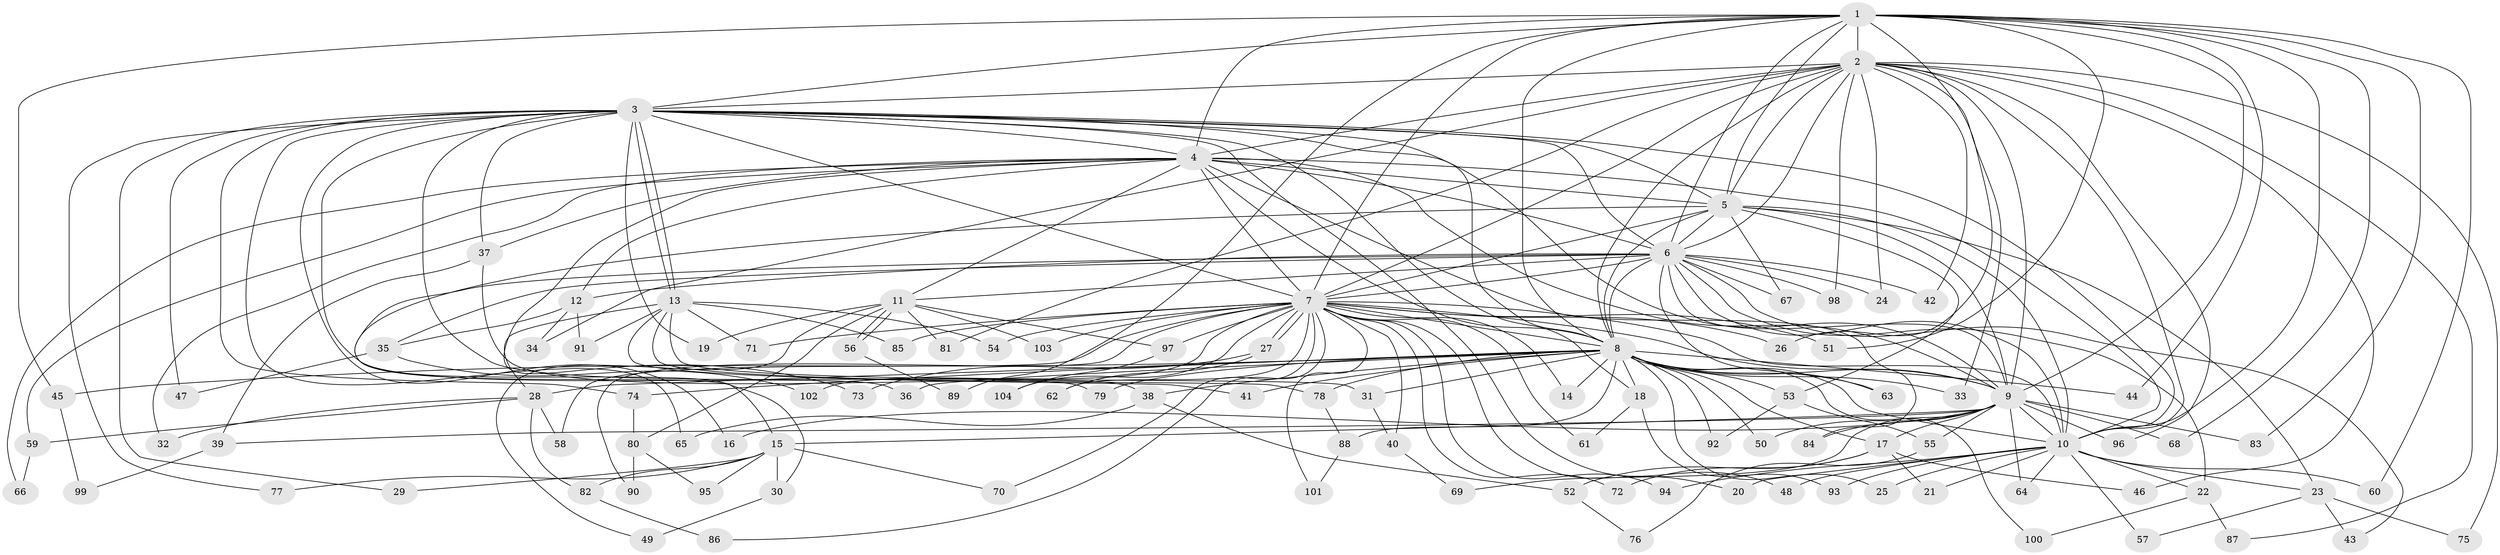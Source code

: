 // Generated by graph-tools (version 1.1) at 2025/25/03/09/25 03:25:51]
// undirected, 104 vertices, 233 edges
graph export_dot {
graph [start="1"]
  node [color=gray90,style=filled];
  1;
  2;
  3;
  4;
  5;
  6;
  7;
  8;
  9;
  10;
  11;
  12;
  13;
  14;
  15;
  16;
  17;
  18;
  19;
  20;
  21;
  22;
  23;
  24;
  25;
  26;
  27;
  28;
  29;
  30;
  31;
  32;
  33;
  34;
  35;
  36;
  37;
  38;
  39;
  40;
  41;
  42;
  43;
  44;
  45;
  46;
  47;
  48;
  49;
  50;
  51;
  52;
  53;
  54;
  55;
  56;
  57;
  58;
  59;
  60;
  61;
  62;
  63;
  64;
  65;
  66;
  67;
  68;
  69;
  70;
  71;
  72;
  73;
  74;
  75;
  76;
  77;
  78;
  79;
  80;
  81;
  82;
  83;
  84;
  85;
  86;
  87;
  88;
  89;
  90;
  91;
  92;
  93;
  94;
  95;
  96;
  97;
  98;
  99;
  100;
  101;
  102;
  103;
  104;
  1 -- 2;
  1 -- 3;
  1 -- 4;
  1 -- 5;
  1 -- 6;
  1 -- 7;
  1 -- 8;
  1 -- 9;
  1 -- 10;
  1 -- 26;
  1 -- 44;
  1 -- 45;
  1 -- 51;
  1 -- 60;
  1 -- 68;
  1 -- 83;
  1 -- 89;
  2 -- 3;
  2 -- 4;
  2 -- 5;
  2 -- 6;
  2 -- 7;
  2 -- 8;
  2 -- 9;
  2 -- 10;
  2 -- 24;
  2 -- 33;
  2 -- 34;
  2 -- 42;
  2 -- 46;
  2 -- 75;
  2 -- 81;
  2 -- 87;
  2 -- 96;
  2 -- 98;
  3 -- 4;
  3 -- 5;
  3 -- 6;
  3 -- 7;
  3 -- 8;
  3 -- 9;
  3 -- 10;
  3 -- 13;
  3 -- 13;
  3 -- 16;
  3 -- 18;
  3 -- 19;
  3 -- 29;
  3 -- 36;
  3 -- 37;
  3 -- 47;
  3 -- 48;
  3 -- 65;
  3 -- 74;
  3 -- 77;
  3 -- 79;
  4 -- 5;
  4 -- 6;
  4 -- 7;
  4 -- 8;
  4 -- 9;
  4 -- 10;
  4 -- 11;
  4 -- 12;
  4 -- 32;
  4 -- 37;
  4 -- 59;
  4 -- 66;
  4 -- 73;
  4 -- 84;
  5 -- 6;
  5 -- 7;
  5 -- 8;
  5 -- 9;
  5 -- 10;
  5 -- 23;
  5 -- 30;
  5 -- 53;
  5 -- 67;
  6 -- 7;
  6 -- 8;
  6 -- 9;
  6 -- 10;
  6 -- 11;
  6 -- 12;
  6 -- 15;
  6 -- 22;
  6 -- 24;
  6 -- 35;
  6 -- 42;
  6 -- 43;
  6 -- 63;
  6 -- 67;
  6 -- 98;
  7 -- 8;
  7 -- 9;
  7 -- 10;
  7 -- 14;
  7 -- 20;
  7 -- 26;
  7 -- 27;
  7 -- 27;
  7 -- 40;
  7 -- 51;
  7 -- 54;
  7 -- 58;
  7 -- 61;
  7 -- 62;
  7 -- 70;
  7 -- 71;
  7 -- 72;
  7 -- 85;
  7 -- 86;
  7 -- 90;
  7 -- 94;
  7 -- 97;
  7 -- 101;
  7 -- 102;
  7 -- 103;
  7 -- 104;
  8 -- 9;
  8 -- 10;
  8 -- 14;
  8 -- 17;
  8 -- 18;
  8 -- 25;
  8 -- 28;
  8 -- 31;
  8 -- 33;
  8 -- 36;
  8 -- 38;
  8 -- 41;
  8 -- 44;
  8 -- 45;
  8 -- 50;
  8 -- 53;
  8 -- 63;
  8 -- 74;
  8 -- 78;
  8 -- 79;
  8 -- 88;
  8 -- 92;
  8 -- 100;
  9 -- 10;
  9 -- 15;
  9 -- 16;
  9 -- 17;
  9 -- 39;
  9 -- 50;
  9 -- 55;
  9 -- 64;
  9 -- 68;
  9 -- 69;
  9 -- 83;
  9 -- 84;
  9 -- 96;
  10 -- 20;
  10 -- 21;
  10 -- 22;
  10 -- 23;
  10 -- 25;
  10 -- 48;
  10 -- 57;
  10 -- 60;
  10 -- 64;
  10 -- 93;
  10 -- 94;
  11 -- 19;
  11 -- 49;
  11 -- 56;
  11 -- 56;
  11 -- 80;
  11 -- 81;
  11 -- 97;
  11 -- 103;
  12 -- 34;
  12 -- 35;
  12 -- 91;
  13 -- 28;
  13 -- 31;
  13 -- 41;
  13 -- 54;
  13 -- 71;
  13 -- 78;
  13 -- 85;
  13 -- 91;
  15 -- 29;
  15 -- 30;
  15 -- 70;
  15 -- 77;
  15 -- 82;
  15 -- 95;
  17 -- 21;
  17 -- 46;
  17 -- 52;
  17 -- 72;
  18 -- 61;
  18 -- 93;
  22 -- 87;
  22 -- 100;
  23 -- 43;
  23 -- 57;
  23 -- 75;
  27 -- 62;
  27 -- 73;
  28 -- 32;
  28 -- 58;
  28 -- 59;
  28 -- 82;
  30 -- 49;
  31 -- 40;
  35 -- 47;
  35 -- 102;
  37 -- 38;
  37 -- 39;
  38 -- 52;
  38 -- 65;
  39 -- 99;
  40 -- 69;
  45 -- 99;
  52 -- 76;
  53 -- 55;
  53 -- 92;
  55 -- 76;
  56 -- 89;
  59 -- 66;
  74 -- 80;
  78 -- 88;
  80 -- 90;
  80 -- 95;
  82 -- 86;
  88 -- 101;
  97 -- 104;
}
